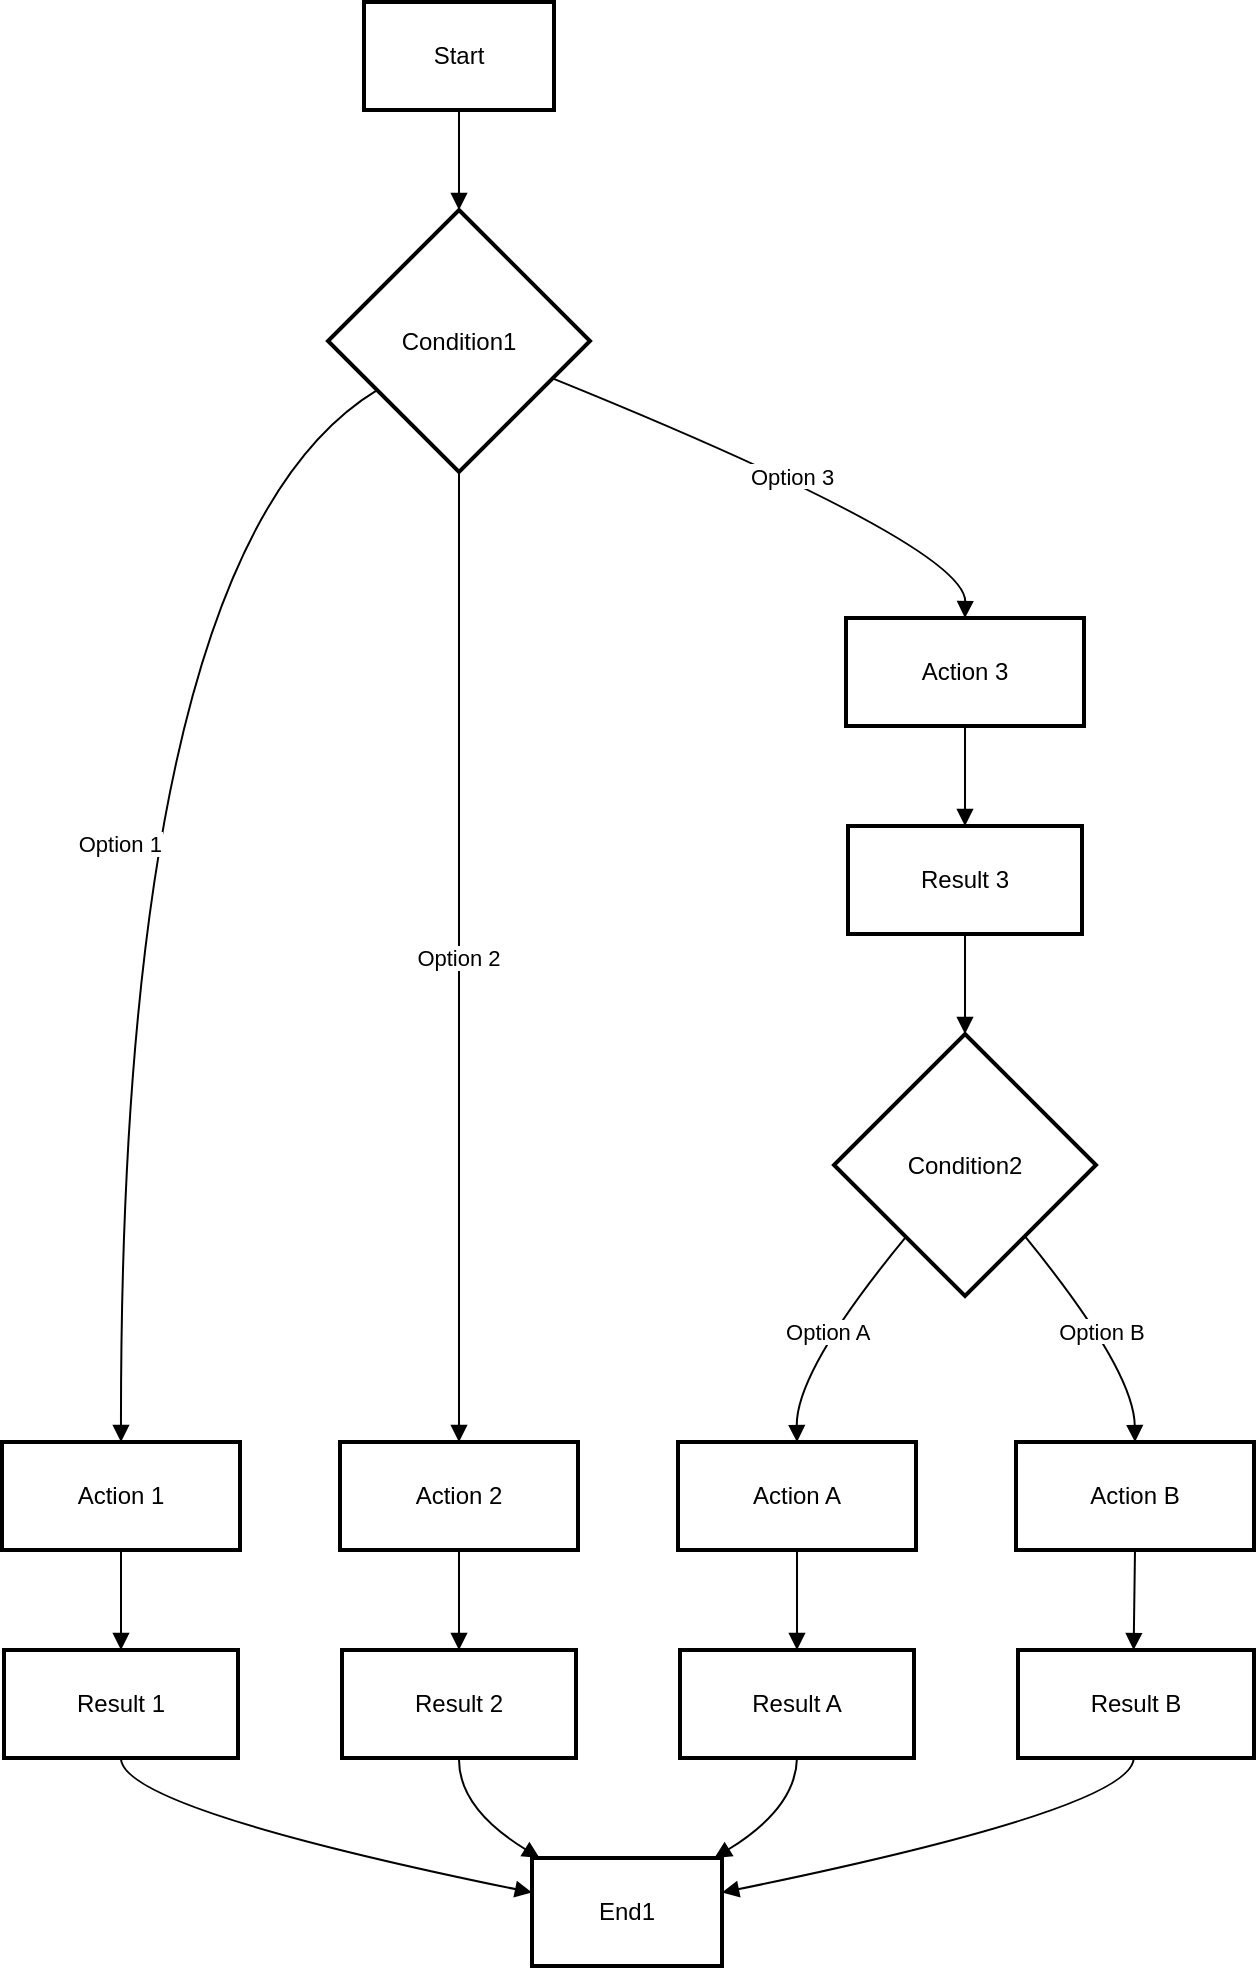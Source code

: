 <mxfile version="26.0.11">
  <diagram name="第 1 页" id="3TxXh52HB24HXof0NnTk">
    <mxGraphModel>
      <root>
        <mxCell id="0" />
        <mxCell id="1" parent="0" />
        <mxCell id="2" value="Start" style="whiteSpace=wrap;strokeWidth=2;" vertex="1" parent="1">
          <mxGeometry x="189" y="8" width="95" height="54" as="geometry" />
        </mxCell>
        <mxCell id="3" value="Condition1" style="rhombus;strokeWidth=2;whiteSpace=wrap;" vertex="1" parent="1">
          <mxGeometry x="171" y="112" width="131" height="131" as="geometry" />
        </mxCell>
        <mxCell id="4" value="Action 1" style="whiteSpace=wrap;strokeWidth=2;" vertex="1" parent="1">
          <mxGeometry x="8" y="728" width="119" height="54" as="geometry" />
        </mxCell>
        <mxCell id="5" value="Action 2" style="whiteSpace=wrap;strokeWidth=2;" vertex="1" parent="1">
          <mxGeometry x="177" y="728" width="119" height="54" as="geometry" />
        </mxCell>
        <mxCell id="6" value="Action 3" style="whiteSpace=wrap;strokeWidth=2;" vertex="1" parent="1">
          <mxGeometry x="430" y="316" width="119" height="54" as="geometry" />
        </mxCell>
        <mxCell id="7" value="Result 1" style="whiteSpace=wrap;strokeWidth=2;" vertex="1" parent="1">
          <mxGeometry x="9" y="832" width="117" height="54" as="geometry" />
        </mxCell>
        <mxCell id="8" value="Result 2" style="whiteSpace=wrap;strokeWidth=2;" vertex="1" parent="1">
          <mxGeometry x="178" y="832" width="117" height="54" as="geometry" />
        </mxCell>
        <mxCell id="9" value="Result 3" style="whiteSpace=wrap;strokeWidth=2;" vertex="1" parent="1">
          <mxGeometry x="431" y="420" width="117" height="54" as="geometry" />
        </mxCell>
        <mxCell id="10" value="Condition2" style="rhombus;strokeWidth=2;whiteSpace=wrap;" vertex="1" parent="1">
          <mxGeometry x="424" y="524" width="131" height="131" as="geometry" />
        </mxCell>
        <mxCell id="11" value="Action A" style="whiteSpace=wrap;strokeWidth=2;" vertex="1" parent="1">
          <mxGeometry x="346" y="728" width="119" height="54" as="geometry" />
        </mxCell>
        <mxCell id="12" value="Action B" style="whiteSpace=wrap;strokeWidth=2;" vertex="1" parent="1">
          <mxGeometry x="515" y="728" width="119" height="54" as="geometry" />
        </mxCell>
        <mxCell id="13" value="Result A" style="whiteSpace=wrap;strokeWidth=2;" vertex="1" parent="1">
          <mxGeometry x="347" y="832" width="117" height="54" as="geometry" />
        </mxCell>
        <mxCell id="14" value="Result B" style="whiteSpace=wrap;strokeWidth=2;" vertex="1" parent="1">
          <mxGeometry x="516" y="832" width="118" height="54" as="geometry" />
        </mxCell>
        <mxCell id="15" value="End1" style="whiteSpace=wrap;strokeWidth=2;" vertex="1" parent="1">
          <mxGeometry x="273" y="936" width="95" height="54" as="geometry" />
        </mxCell>
        <mxCell id="16" value="" style="curved=1;startArrow=none;endArrow=block;exitX=0.5;exitY=1;entryX=0.5;entryY=0;" edge="1" parent="1" source="2" target="3">
          <mxGeometry relative="1" as="geometry">
            <Array as="points" />
          </mxGeometry>
        </mxCell>
        <mxCell id="17" value="Option 1" style="curved=1;startArrow=none;endArrow=block;exitX=0;exitY=0.8;entryX=0.5;entryY=0;" edge="1" parent="1" source="3" target="4">
          <mxGeometry relative="1" as="geometry">
            <Array as="points">
              <mxPoint x="67" y="280" />
            </Array>
          </mxGeometry>
        </mxCell>
        <mxCell id="18" value="Option 2" style="curved=1;startArrow=none;endArrow=block;exitX=0.5;exitY=1;entryX=0.5;entryY=0;" edge="1" parent="1" source="3" target="5">
          <mxGeometry relative="1" as="geometry">
            <Array as="points" />
          </mxGeometry>
        </mxCell>
        <mxCell id="19" value="Option 3" style="curved=1;startArrow=none;endArrow=block;exitX=1;exitY=0.7;entryX=0.5;entryY=0;" edge="1" parent="1" source="3" target="6">
          <mxGeometry relative="1" as="geometry">
            <Array as="points">
              <mxPoint x="490" y="280" />
            </Array>
          </mxGeometry>
        </mxCell>
        <mxCell id="20" value="" style="curved=1;startArrow=none;endArrow=block;exitX=0.5;exitY=1;entryX=0.5;entryY=0;" edge="1" parent="1" source="4" target="7">
          <mxGeometry relative="1" as="geometry">
            <Array as="points" />
          </mxGeometry>
        </mxCell>
        <mxCell id="21" value="" style="curved=1;startArrow=none;endArrow=block;exitX=0.5;exitY=1;entryX=0.5;entryY=0;" edge="1" parent="1" source="5" target="8">
          <mxGeometry relative="1" as="geometry">
            <Array as="points" />
          </mxGeometry>
        </mxCell>
        <mxCell id="22" value="" style="curved=1;startArrow=none;endArrow=block;exitX=0.5;exitY=1;entryX=0.5;entryY=0;" edge="1" parent="1" source="6" target="9">
          <mxGeometry relative="1" as="geometry">
            <Array as="points" />
          </mxGeometry>
        </mxCell>
        <mxCell id="23" value="" style="curved=1;startArrow=none;endArrow=block;exitX=0.5;exitY=1;entryX=0.5;entryY=0;" edge="1" parent="1" source="9" target="10">
          <mxGeometry relative="1" as="geometry">
            <Array as="points" />
          </mxGeometry>
        </mxCell>
        <mxCell id="24" value="Option A" style="curved=1;startArrow=none;endArrow=block;exitX=0.09;exitY=1;entryX=0.5;entryY=0;" edge="1" parent="1" source="10" target="11">
          <mxGeometry relative="1" as="geometry">
            <Array as="points">
              <mxPoint x="405" y="692" />
            </Array>
          </mxGeometry>
        </mxCell>
        <mxCell id="25" value="Option B" style="curved=1;startArrow=none;endArrow=block;exitX=0.92;exitY=1;entryX=0.5;entryY=0;" edge="1" parent="1" source="10" target="12">
          <mxGeometry relative="1" as="geometry">
            <Array as="points">
              <mxPoint x="574" y="692" />
            </Array>
          </mxGeometry>
        </mxCell>
        <mxCell id="26" value="" style="curved=1;startArrow=none;endArrow=block;exitX=0.5;exitY=1;entryX=0.5;entryY=0;" edge="1" parent="1" source="11" target="13">
          <mxGeometry relative="1" as="geometry">
            <Array as="points" />
          </mxGeometry>
        </mxCell>
        <mxCell id="27" value="" style="curved=1;startArrow=none;endArrow=block;exitX=0.5;exitY=1;entryX=0.49;entryY=0;" edge="1" parent="1" source="12" target="14">
          <mxGeometry relative="1" as="geometry">
            <Array as="points" />
          </mxGeometry>
        </mxCell>
        <mxCell id="28" value="" style="curved=1;startArrow=none;endArrow=block;exitX=0.5;exitY=1;entryX=0;entryY=0.32;" edge="1" parent="1" source="7" target="15">
          <mxGeometry relative="1" as="geometry">
            <Array as="points">
              <mxPoint x="67" y="911" />
            </Array>
          </mxGeometry>
        </mxCell>
        <mxCell id="29" value="" style="curved=1;startArrow=none;endArrow=block;exitX=0.5;exitY=1;entryX=0.04;entryY=0;" edge="1" parent="1" source="8" target="15">
          <mxGeometry relative="1" as="geometry">
            <Array as="points">
              <mxPoint x="236" y="911" />
            </Array>
          </mxGeometry>
        </mxCell>
        <mxCell id="30" value="" style="curved=1;startArrow=none;endArrow=block;exitX=0.5;exitY=1;entryX=0.96;entryY=0;" edge="1" parent="1" source="13" target="15">
          <mxGeometry relative="1" as="geometry">
            <Array as="points">
              <mxPoint x="405" y="911" />
            </Array>
          </mxGeometry>
        </mxCell>
        <mxCell id="31" value="" style="curved=1;startArrow=none;endArrow=block;exitX=0.49;exitY=1;entryX=1;entryY=0.32;" edge="1" parent="1" source="14" target="15">
          <mxGeometry relative="1" as="geometry">
            <Array as="points">
              <mxPoint x="574" y="911" />
            </Array>
          </mxGeometry>
        </mxCell>
      </root>
    </mxGraphModel>
  </diagram>
</mxfile>
